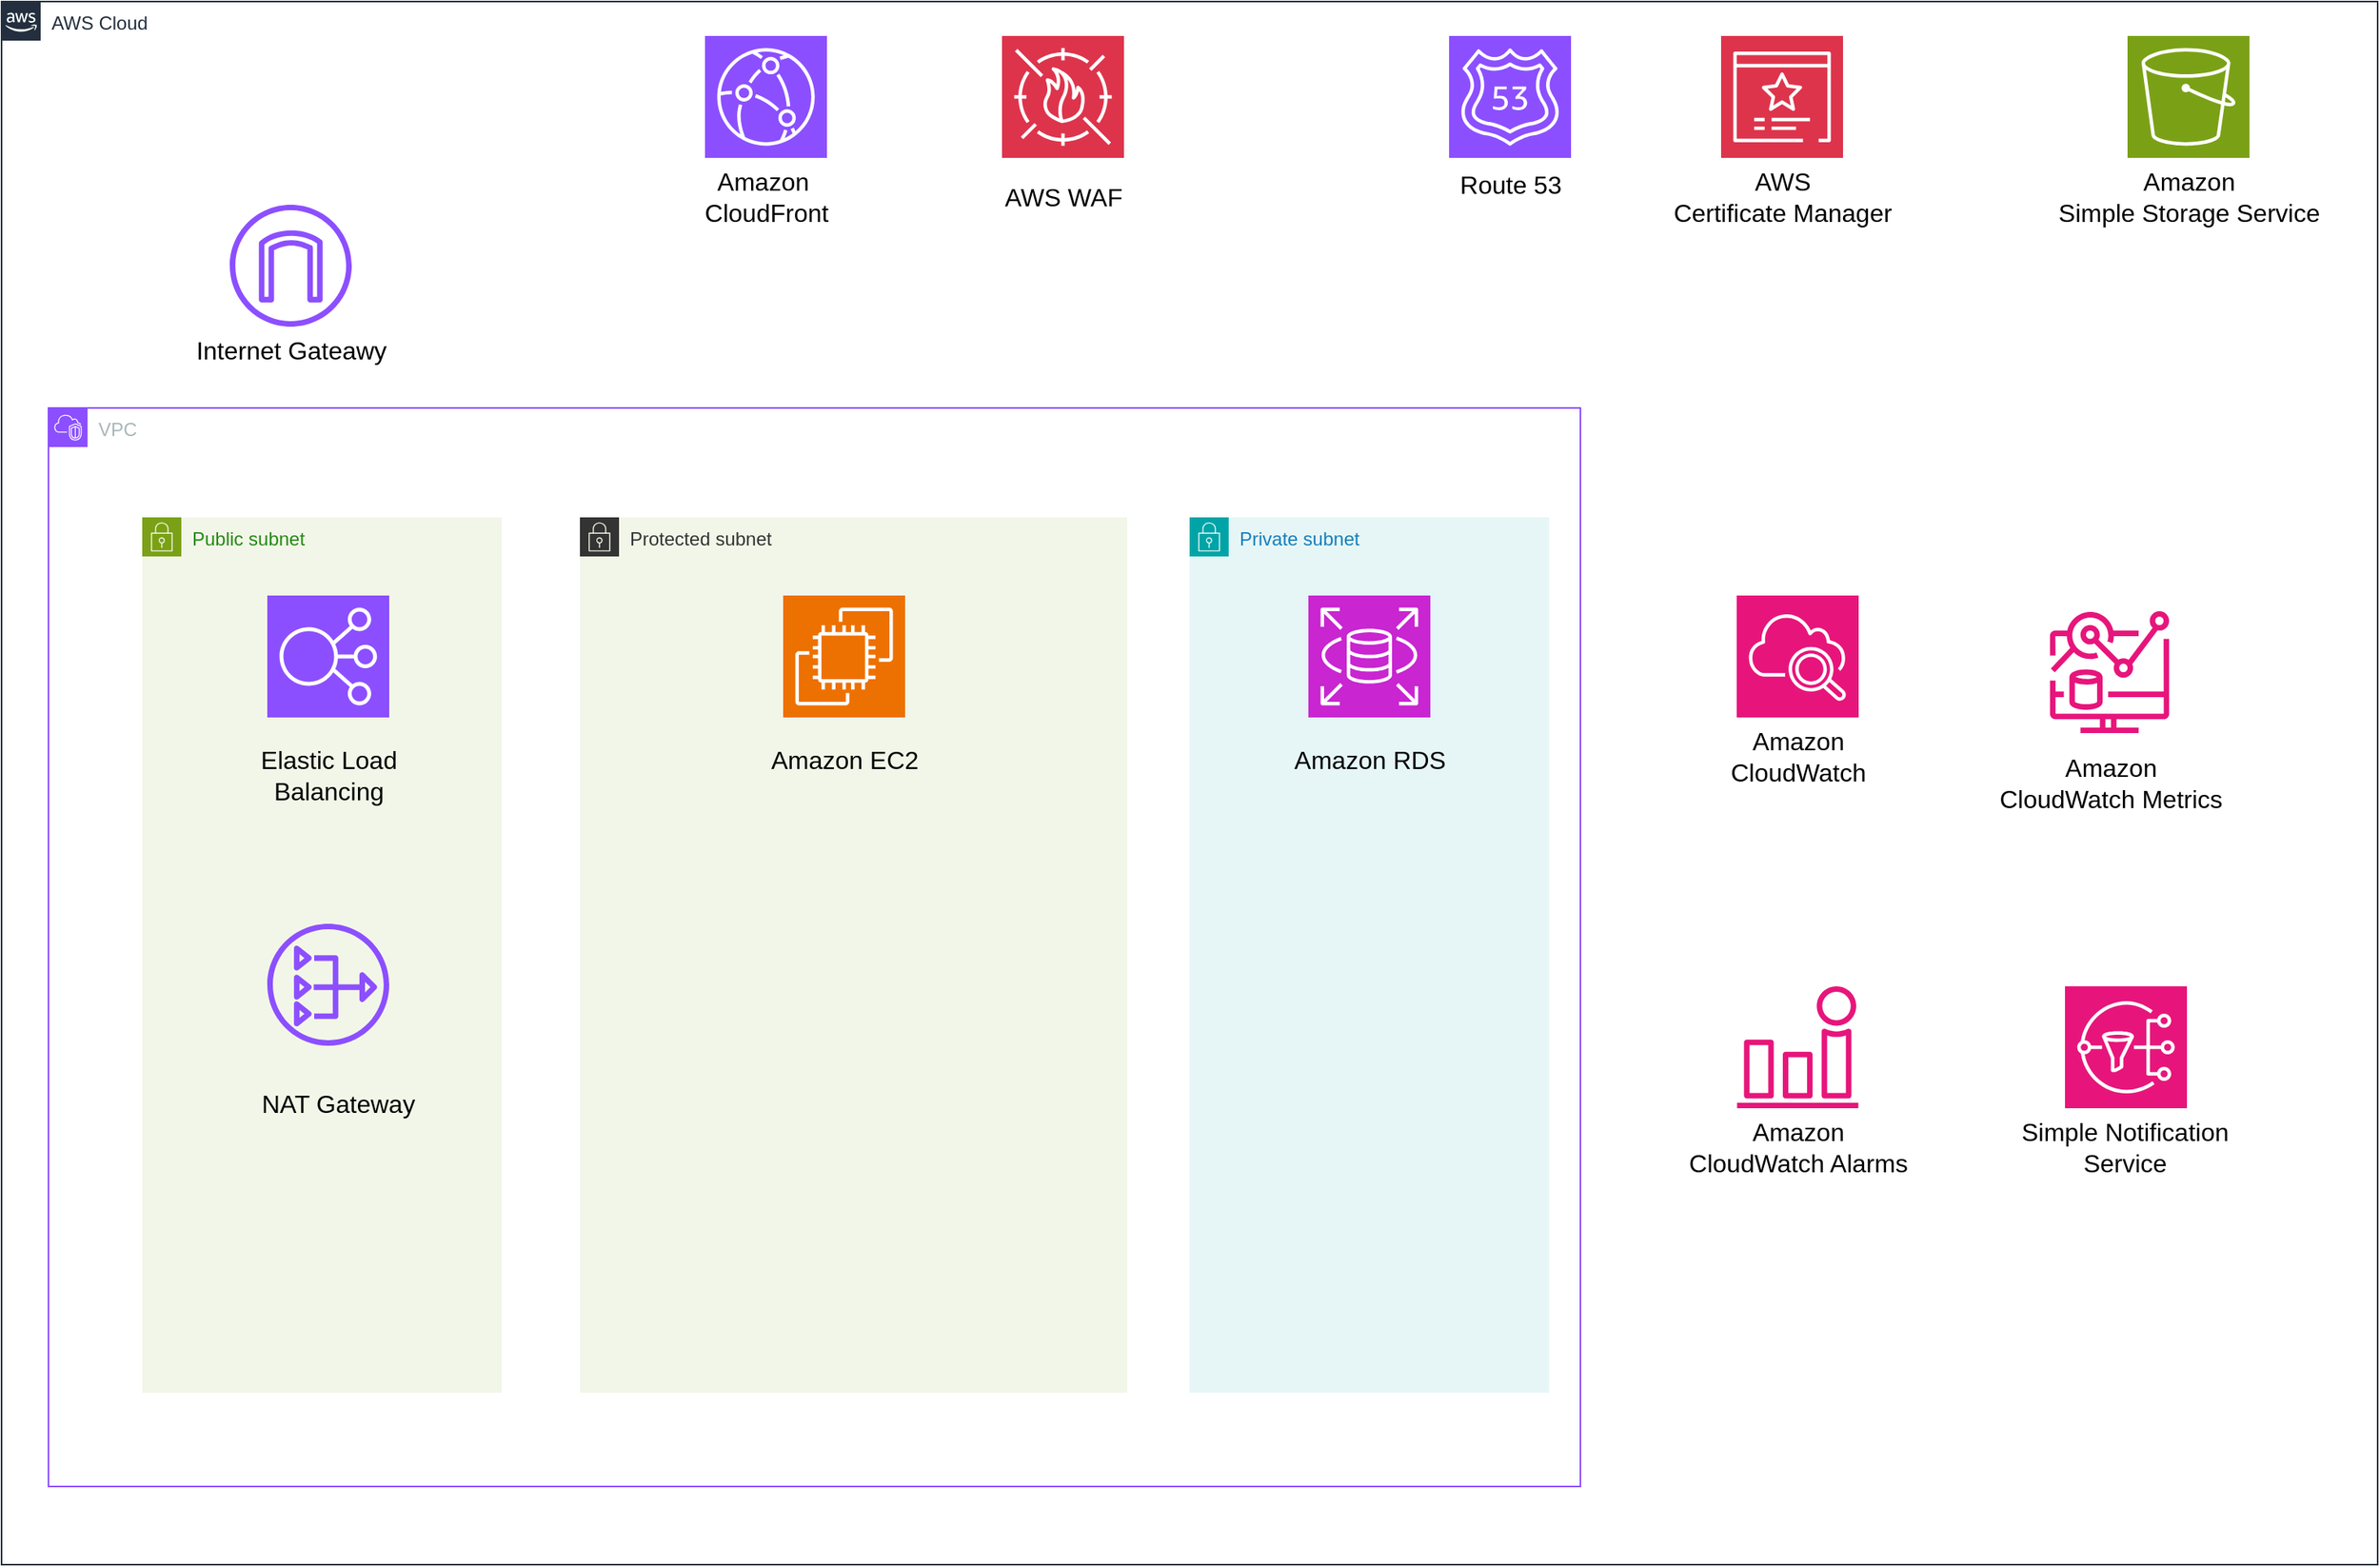 <mxfile version="24.8.4">
  <diagram name="Page-1" id="3M4bR4976tQd8baS298D">
    <mxGraphModel dx="3056" dy="1105" grid="1" gridSize="10" guides="1" tooltips="1" connect="1" arrows="1" fold="1" page="1" pageScale="1" pageWidth="850" pageHeight="1100" math="0" shadow="0">
      <root>
        <mxCell id="0" />
        <mxCell id="1" parent="0" />
        <mxCell id="jxjZ4RDuN04zo6CGGgM6-1" value="AWS Cloud" style="points=[[0,0],[0.25,0],[0.5,0],[0.75,0],[1,0],[1,0.25],[1,0.5],[1,0.75],[1,1],[0.75,1],[0.5,1],[0.25,1],[0,1],[0,0.75],[0,0.5],[0,0.25]];outlineConnect=0;gradientColor=none;html=1;whiteSpace=wrap;fontSize=12;fontStyle=0;container=1;pointerEvents=0;collapsible=0;recursiveResize=0;shape=mxgraph.aws4.group;grIcon=mxgraph.aws4.group_aws_cloud_alt;strokeColor=#232F3E;fillColor=none;verticalAlign=top;align=left;spacingLeft=30;fontColor=#232F3E;dashed=0;" parent="1" vertex="1">
          <mxGeometry x="-190" y="40" width="1520" height="1000" as="geometry" />
        </mxCell>
        <mxCell id="jxjZ4RDuN04zo6CGGgM6-3" value="VPC" style="points=[[0,0],[0.25,0],[0.5,0],[0.75,0],[1,0],[1,0.25],[1,0.5],[1,0.75],[1,1],[0.75,1],[0.5,1],[0.25,1],[0,1],[0,0.75],[0,0.5],[0,0.25]];outlineConnect=0;gradientColor=none;html=1;whiteSpace=wrap;fontSize=12;fontStyle=0;container=1;pointerEvents=0;collapsible=0;recursiveResize=0;shape=mxgraph.aws4.group;grIcon=mxgraph.aws4.group_vpc2;strokeColor=#8C4FFF;fillColor=none;verticalAlign=top;align=left;spacingLeft=30;fontColor=#AAB7B8;dashed=0;" parent="jxjZ4RDuN04zo6CGGgM6-1" vertex="1">
          <mxGeometry x="30" y="260" width="980" height="690" as="geometry" />
        </mxCell>
        <mxCell id="jxjZ4RDuN04zo6CGGgM6-4" value="Public subnet" style="points=[[0,0],[0.25,0],[0.5,0],[0.75,0],[1,0],[1,0.25],[1,0.5],[1,0.75],[1,1],[0.75,1],[0.5,1],[0.25,1],[0,1],[0,0.75],[0,0.5],[0,0.25]];outlineConnect=0;gradientColor=none;html=1;whiteSpace=wrap;fontSize=12;fontStyle=0;container=1;pointerEvents=0;collapsible=0;recursiveResize=0;shape=mxgraph.aws4.group;grIcon=mxgraph.aws4.group_security_group;grStroke=0;strokeColor=#7AA116;fillColor=#F2F6E8;verticalAlign=top;align=left;spacingLeft=30;fontColor=#248814;dashed=0;" parent="jxjZ4RDuN04zo6CGGgM6-3" vertex="1">
          <mxGeometry x="60" y="70" width="230" height="560" as="geometry" />
        </mxCell>
        <mxCell id="jxjZ4RDuN04zo6CGGgM6-7" value="" style="sketch=0;points=[[0,0,0],[0.25,0,0],[0.5,0,0],[0.75,0,0],[1,0,0],[0,1,0],[0.25,1,0],[0.5,1,0],[0.75,1,0],[1,1,0],[0,0.25,0],[0,0.5,0],[0,0.75,0],[1,0.25,0],[1,0.5,0],[1,0.75,0]];outlineConnect=0;fontColor=#232F3E;fillColor=#8C4FFF;strokeColor=#ffffff;dashed=0;verticalLabelPosition=bottom;verticalAlign=top;align=center;html=1;fontSize=12;fontStyle=0;aspect=fixed;shape=mxgraph.aws4.resourceIcon;resIcon=mxgraph.aws4.elastic_load_balancing;" parent="jxjZ4RDuN04zo6CGGgM6-4" vertex="1">
          <mxGeometry x="80" y="50" width="78" height="78" as="geometry" />
        </mxCell>
        <mxCell id="jxjZ4RDuN04zo6CGGgM6-13" value="Elastic Load&lt;div&gt;Balancing&lt;/div&gt;" style="text;html=1;align=center;verticalAlign=middle;resizable=0;points=[];autosize=1;strokeColor=none;fillColor=none;fontSize=16;" parent="jxjZ4RDuN04zo6CGGgM6-4" vertex="1">
          <mxGeometry x="64" y="140" width="110" height="50" as="geometry" />
        </mxCell>
        <mxCell id="jxjZ4RDuN04zo6CGGgM6-37" value="" style="sketch=0;outlineConnect=0;fontColor=#232F3E;gradientColor=none;fillColor=#8C4FFF;strokeColor=none;dashed=0;verticalLabelPosition=bottom;verticalAlign=top;align=center;html=1;fontSize=12;fontStyle=0;aspect=fixed;pointerEvents=1;shape=mxgraph.aws4.nat_gateway;" parent="jxjZ4RDuN04zo6CGGgM6-4" vertex="1">
          <mxGeometry x="80" y="260" width="78" height="78" as="geometry" />
        </mxCell>
        <mxCell id="jxjZ4RDuN04zo6CGGgM6-38" value="NAT Gateway" style="text;html=1;align=center;verticalAlign=middle;resizable=0;points=[];autosize=1;strokeColor=none;fillColor=none;fontSize=16;" parent="jxjZ4RDuN04zo6CGGgM6-4" vertex="1">
          <mxGeometry x="65" y="360" width="120" height="30" as="geometry" />
        </mxCell>
        <mxCell id="jxjZ4RDuN04zo6CGGgM6-5" value="Private subnet" style="points=[[0,0],[0.25,0],[0.5,0],[0.75,0],[1,0],[1,0.25],[1,0.5],[1,0.75],[1,1],[0.75,1],[0.5,1],[0.25,1],[0,1],[0,0.75],[0,0.5],[0,0.25]];outlineConnect=0;gradientColor=none;html=1;whiteSpace=wrap;fontSize=12;fontStyle=0;container=1;pointerEvents=0;collapsible=0;recursiveResize=0;shape=mxgraph.aws4.group;grIcon=mxgraph.aws4.group_security_group;grStroke=0;strokeColor=#00A4A6;fillColor=#E6F6F7;verticalAlign=top;align=left;spacingLeft=30;fontColor=#147EBA;dashed=0;" parent="jxjZ4RDuN04zo6CGGgM6-3" vertex="1">
          <mxGeometry x="730" y="70" width="230" height="560" as="geometry" />
        </mxCell>
        <mxCell id="jxjZ4RDuN04zo6CGGgM6-19" value="" style="sketch=0;points=[[0,0,0],[0.25,0,0],[0.5,0,0],[0.75,0,0],[1,0,0],[0,1,0],[0.25,1,0],[0.5,1,0],[0.75,1,0],[1,1,0],[0,0.25,0],[0,0.5,0],[0,0.75,0],[1,0.25,0],[1,0.5,0],[1,0.75,0]];outlineConnect=0;fontColor=#232F3E;fillColor=#C925D1;strokeColor=#ffffff;dashed=0;verticalLabelPosition=bottom;verticalAlign=top;align=center;html=1;fontSize=12;fontStyle=0;aspect=fixed;shape=mxgraph.aws4.resourceIcon;resIcon=mxgraph.aws4.rds;" parent="jxjZ4RDuN04zo6CGGgM6-5" vertex="1">
          <mxGeometry x="76" y="50" width="78" height="78" as="geometry" />
        </mxCell>
        <mxCell id="jxjZ4RDuN04zo6CGGgM6-20" value="Amazon RDS" style="text;html=1;align=center;verticalAlign=middle;resizable=0;points=[];autosize=1;strokeColor=none;fillColor=none;fontSize=16;" parent="jxjZ4RDuN04zo6CGGgM6-5" vertex="1">
          <mxGeometry x="55" y="140" width="120" height="30" as="geometry" />
        </mxCell>
        <mxCell id="jxjZ4RDuN04zo6CGGgM6-16" value="Protected subnet" style="points=[[0,0],[0.25,0],[0.5,0],[0.75,0],[1,0],[1,0.25],[1,0.5],[1,0.75],[1,1],[0.75,1],[0.5,1],[0.25,1],[0,1],[0,0.75],[0,0.5],[0,0.25]];outlineConnect=0;gradientColor=none;html=1;whiteSpace=wrap;fontSize=12;fontStyle=0;container=1;pointerEvents=0;collapsible=0;recursiveResize=0;shape=mxgraph.aws4.group;grIcon=mxgraph.aws4.group_security_group;grStroke=0;strokeColor=#333333;fillColor=#F2F6E8;verticalAlign=top;align=left;spacingLeft=30;fontColor=#333333;dashed=0;" parent="jxjZ4RDuN04zo6CGGgM6-3" vertex="1">
          <mxGeometry x="340" y="70" width="350" height="560" as="geometry" />
        </mxCell>
        <mxCell id="jxjZ4RDuN04zo6CGGgM6-17" value="" style="sketch=0;points=[[0,0,0],[0.25,0,0],[0.5,0,0],[0.75,0,0],[1,0,0],[0,1,0],[0.25,1,0],[0.5,1,0],[0.75,1,0],[1,1,0],[0,0.25,0],[0,0.5,0],[0,0.75,0],[1,0.25,0],[1,0.5,0],[1,0.75,0]];outlineConnect=0;fontColor=#232F3E;fillColor=#ED7100;strokeColor=#ffffff;dashed=0;verticalLabelPosition=bottom;verticalAlign=top;align=center;html=1;fontSize=12;fontStyle=0;aspect=fixed;shape=mxgraph.aws4.resourceIcon;resIcon=mxgraph.aws4.ec2;" parent="jxjZ4RDuN04zo6CGGgM6-16" vertex="1">
          <mxGeometry x="130" y="50" width="78" height="78" as="geometry" />
        </mxCell>
        <mxCell id="jxjZ4RDuN04zo6CGGgM6-18" value="Amazon EC2" style="text;html=1;align=center;verticalAlign=middle;resizable=0;points=[];autosize=1;strokeColor=none;fillColor=none;fontSize=16;" parent="jxjZ4RDuN04zo6CGGgM6-16" vertex="1">
          <mxGeometry x="109" y="140" width="120" height="30" as="geometry" />
        </mxCell>
        <mxCell id="jxjZ4RDuN04zo6CGGgM6-6" value="" style="sketch=0;points=[[0,0,0],[0.25,0,0],[0.5,0,0],[0.75,0,0],[1,0,0],[0,1,0],[0.25,1,0],[0.5,1,0],[0.75,1,0],[1,1,0],[0,0.25,0],[0,0.5,0],[0,0.75,0],[1,0.25,0],[1,0.5,0],[1,0.75,0]];outlineConnect=0;fontColor=#232F3E;fillColor=#8C4FFF;strokeColor=#ffffff;dashed=0;verticalLabelPosition=bottom;verticalAlign=top;align=center;html=1;fontSize=12;fontStyle=0;aspect=fixed;shape=mxgraph.aws4.resourceIcon;resIcon=mxgraph.aws4.route_53;" parent="jxjZ4RDuN04zo6CGGgM6-1" vertex="1">
          <mxGeometry x="926" y="22" width="78" height="78" as="geometry" />
        </mxCell>
        <mxCell id="jxjZ4RDuN04zo6CGGgM6-8" value="" style="sketch=0;outlineConnect=0;fontColor=#232F3E;gradientColor=none;fillColor=#8C4FFF;strokeColor=none;dashed=0;verticalLabelPosition=bottom;verticalAlign=top;align=center;html=1;fontSize=12;fontStyle=0;aspect=fixed;pointerEvents=1;shape=mxgraph.aws4.internet_gateway;" parent="jxjZ4RDuN04zo6CGGgM6-1" vertex="1">
          <mxGeometry x="146" y="130" width="78" height="78" as="geometry" />
        </mxCell>
        <mxCell id="jxjZ4RDuN04zo6CGGgM6-14" value="Internet Gateawy" style="text;html=1;align=center;verticalAlign=middle;resizable=0;points=[];autosize=1;strokeColor=none;fillColor=none;fontSize=16;" parent="jxjZ4RDuN04zo6CGGgM6-1" vertex="1">
          <mxGeometry x="110" y="208" width="150" height="30" as="geometry" />
        </mxCell>
        <mxCell id="jxjZ4RDuN04zo6CGGgM6-15" value="Route 53" style="text;html=1;align=center;verticalAlign=middle;resizable=0;points=[];autosize=1;strokeColor=none;fillColor=none;fontSize=16;" parent="jxjZ4RDuN04zo6CGGgM6-1" vertex="1">
          <mxGeometry x="920" y="102" width="90" height="30" as="geometry" />
        </mxCell>
        <mxCell id="jxjZ4RDuN04zo6CGGgM6-21" value="" style="sketch=0;points=[[0,0,0],[0.25,0,0],[0.5,0,0],[0.75,0,0],[1,0,0],[0,1,0],[0.25,1,0],[0.5,1,0],[0.75,1,0],[1,1,0],[0,0.25,0],[0,0.5,0],[0,0.75,0],[1,0.25,0],[1,0.5,0],[1,0.75,0]];outlineConnect=0;fontColor=#232F3E;fillColor=#DD344C;strokeColor=#ffffff;dashed=0;verticalLabelPosition=bottom;verticalAlign=top;align=center;html=1;fontSize=12;fontStyle=0;aspect=fixed;shape=mxgraph.aws4.resourceIcon;resIcon=mxgraph.aws4.waf;" parent="jxjZ4RDuN04zo6CGGgM6-1" vertex="1">
          <mxGeometry x="640" y="22" width="78" height="78" as="geometry" />
        </mxCell>
        <mxCell id="jxjZ4RDuN04zo6CGGgM6-22" value="" style="sketch=0;points=[[0,0,0],[0.25,0,0],[0.5,0,0],[0.75,0,0],[1,0,0],[0,1,0],[0.25,1,0],[0.5,1,0],[0.75,1,0],[1,1,0],[0,0.25,0],[0,0.5,0],[0,0.75,0],[1,0.25,0],[1,0.5,0],[1,0.75,0]];outlineConnect=0;fontColor=#232F3E;fillColor=#DD344C;strokeColor=#ffffff;dashed=0;verticalLabelPosition=bottom;verticalAlign=top;align=center;html=1;fontSize=12;fontStyle=0;aspect=fixed;shape=mxgraph.aws4.resourceIcon;resIcon=mxgraph.aws4.certificate_manager_3;" parent="jxjZ4RDuN04zo6CGGgM6-1" vertex="1">
          <mxGeometry x="1100" y="22" width="78" height="78" as="geometry" />
        </mxCell>
        <mxCell id="jxjZ4RDuN04zo6CGGgM6-23" value="" style="sketch=0;points=[[0,0,0],[0.25,0,0],[0.5,0,0],[0.75,0,0],[1,0,0],[0,1,0],[0.25,1,0],[0.5,1,0],[0.75,1,0],[1,1,0],[0,0.25,0],[0,0.5,0],[0,0.75,0],[1,0.25,0],[1,0.5,0],[1,0.75,0]];outlineConnect=0;fontColor=#232F3E;fillColor=#8C4FFF;strokeColor=#ffffff;dashed=0;verticalLabelPosition=bottom;verticalAlign=top;align=center;html=1;fontSize=12;fontStyle=0;aspect=fixed;shape=mxgraph.aws4.resourceIcon;resIcon=mxgraph.aws4.cloudfront;" parent="jxjZ4RDuN04zo6CGGgM6-1" vertex="1">
          <mxGeometry x="450" y="22" width="78" height="78" as="geometry" />
        </mxCell>
        <mxCell id="jxjZ4RDuN04zo6CGGgM6-24" value="Amazon&amp;nbsp;&lt;div&gt;CloudFront&lt;/div&gt;" style="text;html=1;align=center;verticalAlign=middle;resizable=0;points=[];autosize=1;strokeColor=none;fillColor=none;fontSize=16;" parent="jxjZ4RDuN04zo6CGGgM6-1" vertex="1">
          <mxGeometry x="439" y="100" width="100" height="50" as="geometry" />
        </mxCell>
        <mxCell id="jxjZ4RDuN04zo6CGGgM6-25" value="AWS WAF" style="text;html=1;align=center;verticalAlign=middle;resizable=0;points=[];autosize=1;strokeColor=none;fillColor=none;fontSize=16;" parent="jxjZ4RDuN04zo6CGGgM6-1" vertex="1">
          <mxGeometry x="629" y="110" width="100" height="30" as="geometry" />
        </mxCell>
        <mxCell id="jxjZ4RDuN04zo6CGGgM6-26" value="AWS&lt;div&gt;Certificate Manager&lt;/div&gt;" style="text;html=1;align=center;verticalAlign=middle;resizable=0;points=[];autosize=1;strokeColor=none;fillColor=none;fontSize=16;" parent="jxjZ4RDuN04zo6CGGgM6-1" vertex="1">
          <mxGeometry x="1059" y="100" width="160" height="50" as="geometry" />
        </mxCell>
        <mxCell id="jxjZ4RDuN04zo6CGGgM6-27" value="" style="sketch=0;points=[[0,0,0],[0.25,0,0],[0.5,0,0],[0.75,0,0],[1,0,0],[0,1,0],[0.25,1,0],[0.5,1,0],[0.75,1,0],[1,1,0],[0,0.25,0],[0,0.5,0],[0,0.75,0],[1,0.25,0],[1,0.5,0],[1,0.75,0]];outlineConnect=0;fontColor=#232F3E;fillColor=#7AA116;strokeColor=#ffffff;dashed=0;verticalLabelPosition=bottom;verticalAlign=top;align=center;html=1;fontSize=12;fontStyle=0;aspect=fixed;shape=mxgraph.aws4.resourceIcon;resIcon=mxgraph.aws4.s3;" parent="jxjZ4RDuN04zo6CGGgM6-1" vertex="1">
          <mxGeometry x="1360" y="22" width="78" height="78" as="geometry" />
        </mxCell>
        <mxCell id="jxjZ4RDuN04zo6CGGgM6-28" value="Amazon&lt;div&gt;Simple Storage Service&lt;/div&gt;" style="text;html=1;align=center;verticalAlign=middle;resizable=0;points=[];autosize=1;strokeColor=none;fillColor=none;fontSize=16;" parent="jxjZ4RDuN04zo6CGGgM6-1" vertex="1">
          <mxGeometry x="1304" y="100" width="190" height="50" as="geometry" />
        </mxCell>
        <mxCell id="jxjZ4RDuN04zo6CGGgM6-29" value="" style="sketch=0;points=[[0,0,0],[0.25,0,0],[0.5,0,0],[0.75,0,0],[1,0,0],[0,1,0],[0.25,1,0],[0.5,1,0],[0.75,1,0],[1,1,0],[0,0.25,0],[0,0.5,0],[0,0.75,0],[1,0.25,0],[1,0.5,0],[1,0.75,0]];points=[[0,0,0],[0.25,0,0],[0.5,0,0],[0.75,0,0],[1,0,0],[0,1,0],[0.25,1,0],[0.5,1,0],[0.75,1,0],[1,1,0],[0,0.25,0],[0,0.5,0],[0,0.75,0],[1,0.25,0],[1,0.5,0],[1,0.75,0]];outlineConnect=0;fontColor=#232F3E;fillColor=#E7157B;strokeColor=#ffffff;dashed=0;verticalLabelPosition=bottom;verticalAlign=top;align=center;html=1;fontSize=12;fontStyle=0;aspect=fixed;shape=mxgraph.aws4.resourceIcon;resIcon=mxgraph.aws4.cloudwatch_2;" parent="jxjZ4RDuN04zo6CGGgM6-1" vertex="1">
          <mxGeometry x="1110" y="380" width="78" height="78" as="geometry" />
        </mxCell>
        <mxCell id="jxjZ4RDuN04zo6CGGgM6-30" value="Amazon&lt;div&gt;CloudWatch&lt;/div&gt;" style="text;html=1;align=center;verticalAlign=middle;resizable=0;points=[];autosize=1;strokeColor=none;fillColor=none;fontSize=16;" parent="jxjZ4RDuN04zo6CGGgM6-1" vertex="1">
          <mxGeometry x="1094" y="458" width="110" height="50" as="geometry" />
        </mxCell>
        <mxCell id="jxjZ4RDuN04zo6CGGgM6-31" value="" style="sketch=0;outlineConnect=0;fontColor=#232F3E;gradientColor=none;fillColor=#E7157B;strokeColor=none;dashed=0;verticalLabelPosition=bottom;verticalAlign=top;align=center;html=1;fontSize=12;fontStyle=0;aspect=fixed;pointerEvents=1;shape=mxgraph.aws4.alarm;" parent="jxjZ4RDuN04zo6CGGgM6-1" vertex="1">
          <mxGeometry x="1110" y="630" width="78" height="78" as="geometry" />
        </mxCell>
        <mxCell id="jxjZ4RDuN04zo6CGGgM6-32" value="" style="sketch=0;outlineConnect=0;fontColor=#232F3E;gradientColor=none;fillColor=#E7157B;strokeColor=none;dashed=0;verticalLabelPosition=bottom;verticalAlign=top;align=center;html=1;fontSize=12;fontStyle=0;aspect=fixed;pointerEvents=1;shape=mxgraph.aws4.cloudwatch_metrics_insights;" parent="jxjZ4RDuN04zo6CGGgM6-1" vertex="1">
          <mxGeometry x="1310" y="390" width="77" height="78" as="geometry" />
        </mxCell>
        <mxCell id="jxjZ4RDuN04zo6CGGgM6-33" value="" style="sketch=0;points=[[0,0,0],[0.25,0,0],[0.5,0,0],[0.75,0,0],[1,0,0],[0,1,0],[0.25,1,0],[0.5,1,0],[0.75,1,0],[1,1,0],[0,0.25,0],[0,0.5,0],[0,0.75,0],[1,0.25,0],[1,0.5,0],[1,0.75,0]];outlineConnect=0;fontColor=#232F3E;fillColor=#E7157B;strokeColor=#ffffff;dashed=0;verticalLabelPosition=bottom;verticalAlign=top;align=center;html=1;fontSize=12;fontStyle=0;aspect=fixed;shape=mxgraph.aws4.resourceIcon;resIcon=mxgraph.aws4.sns;" parent="jxjZ4RDuN04zo6CGGgM6-1" vertex="1">
          <mxGeometry x="1320" y="630" width="78" height="78" as="geometry" />
        </mxCell>
        <mxCell id="jxjZ4RDuN04zo6CGGgM6-34" value="Amazon&lt;div&gt;CloudWatch Metrics&lt;/div&gt;" style="text;html=1;align=center;verticalAlign=middle;resizable=0;points=[];autosize=1;strokeColor=none;fillColor=none;fontSize=16;" parent="jxjZ4RDuN04zo6CGGgM6-1" vertex="1">
          <mxGeometry x="1263.5" y="475" width="170" height="50" as="geometry" />
        </mxCell>
        <mxCell id="jxjZ4RDuN04zo6CGGgM6-35" value="Amazon&lt;div&gt;CloudWatch Alarms&lt;/div&gt;" style="text;html=1;align=center;verticalAlign=middle;resizable=0;points=[];autosize=1;strokeColor=none;fillColor=none;fontSize=16;" parent="jxjZ4RDuN04zo6CGGgM6-1" vertex="1">
          <mxGeometry x="1069" y="708" width="160" height="50" as="geometry" />
        </mxCell>
        <mxCell id="jxjZ4RDuN04zo6CGGgM6-36" value="Simple Notification&lt;div&gt;Service&lt;/div&gt;" style="text;html=1;align=center;verticalAlign=middle;resizable=0;points=[];autosize=1;strokeColor=none;fillColor=none;fontSize=16;" parent="jxjZ4RDuN04zo6CGGgM6-1" vertex="1">
          <mxGeometry x="1278" y="708" width="160" height="50" as="geometry" />
        </mxCell>
      </root>
    </mxGraphModel>
  </diagram>
</mxfile>
